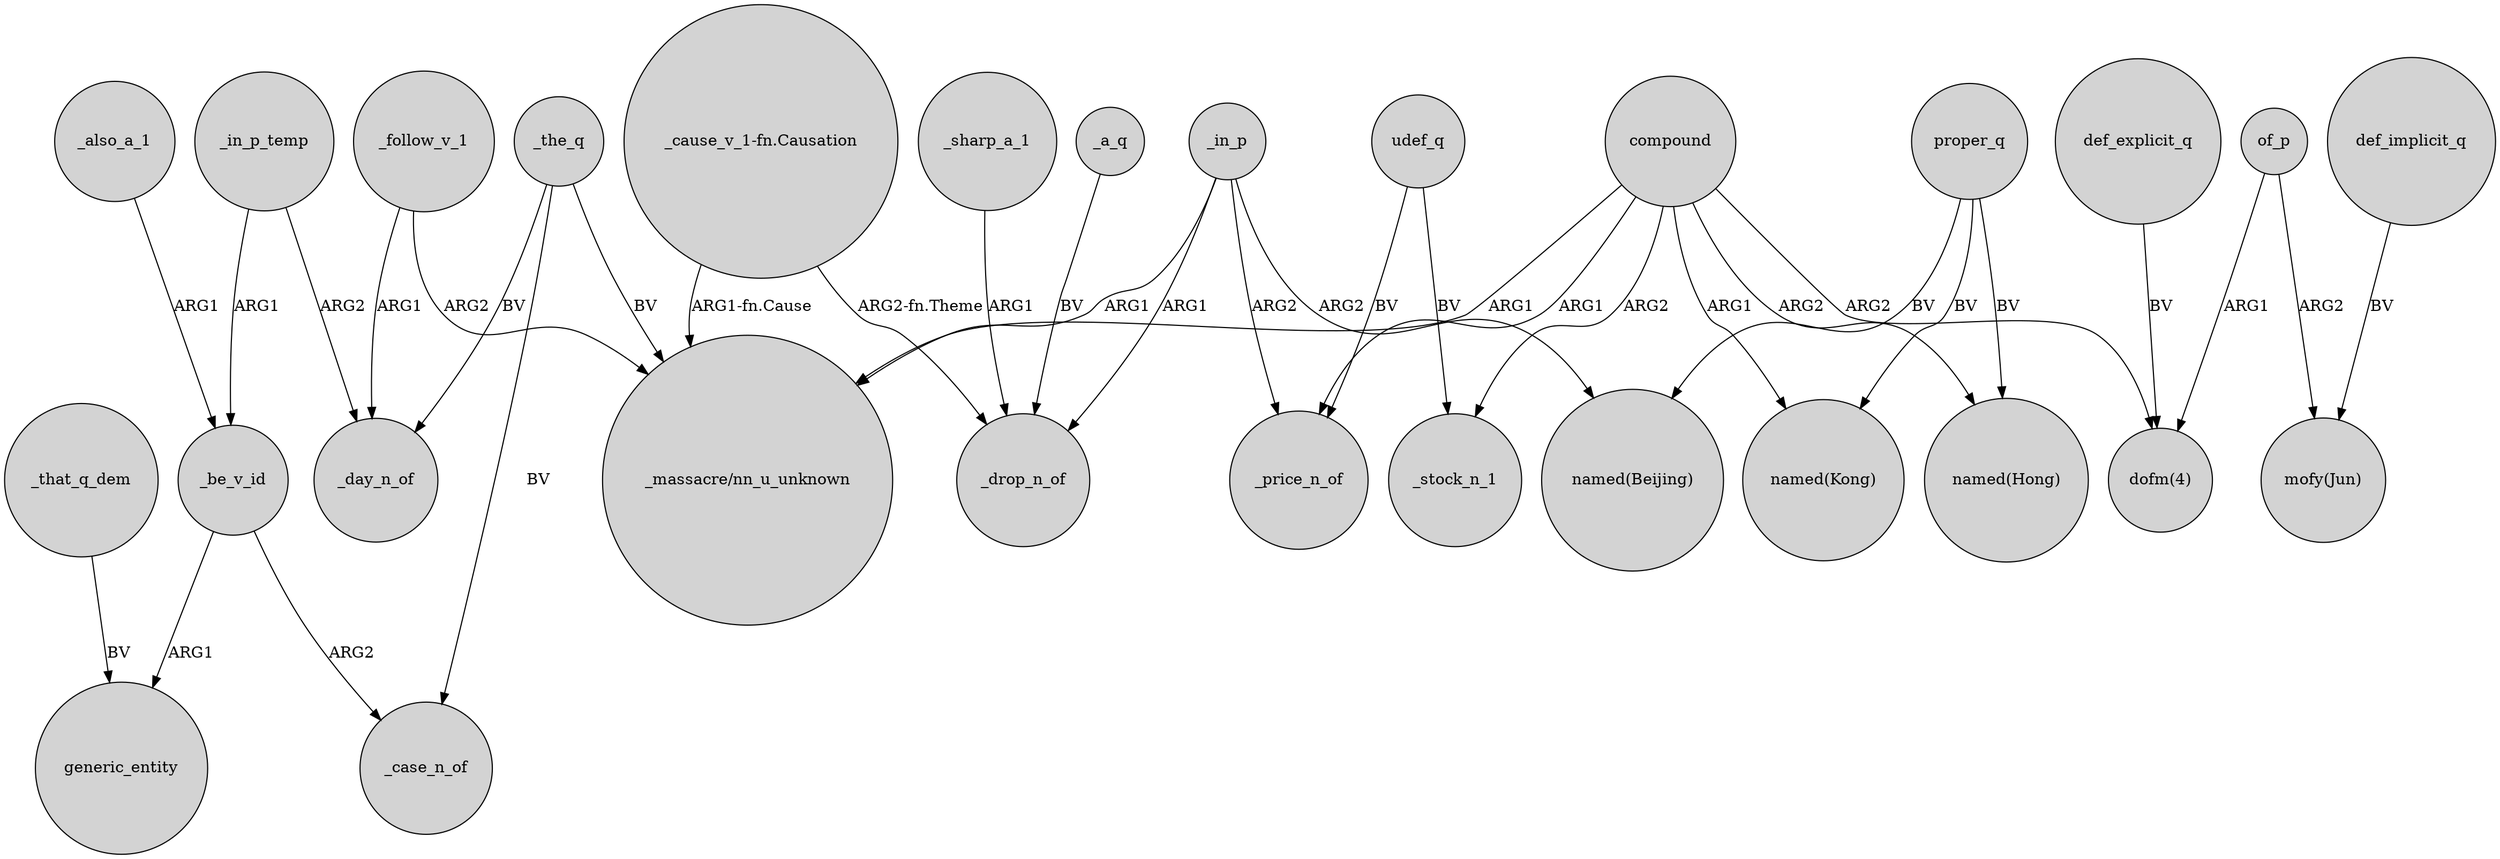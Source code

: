 digraph {
	node [shape=circle style=filled]
	"_cause_v_1-fn.Causation" -> "_massacre/nn_u_unknown" [label="ARG1-fn.Cause"]
	udef_q -> _price_n_of [label=BV]
	_follow_v_1 -> "_massacre/nn_u_unknown" [label=ARG2]
	_that_q_dem -> generic_entity [label=BV]
	compound -> "dofm(4)" [label=ARG2]
	def_explicit_q -> "dofm(4)" [label=BV]
	of_p -> "mofy(Jun)" [label=ARG2]
	_in_p_temp -> _be_v_id [label=ARG1]
	_in_p -> "_massacre/nn_u_unknown" [label=ARG1]
	_the_q -> _case_n_of [label=BV]
	_in_p -> _drop_n_of [label=ARG1]
	_a_q -> _drop_n_of [label=BV]
	compound -> "named(Hong)" [label=ARG2]
	_be_v_id -> generic_entity [label=ARG1]
	_follow_v_1 -> _day_n_of [label=ARG1]
	"_cause_v_1-fn.Causation" -> _drop_n_of [label="ARG2-fn.Theme"]
	proper_q -> "named(Hong)" [label=BV]
	_also_a_1 -> _be_v_id [label=ARG1]
	compound -> _stock_n_1 [label=ARG2]
	_the_q -> "_massacre/nn_u_unknown" [label=BV]
	def_implicit_q -> "mofy(Jun)" [label=BV]
	_the_q -> _day_n_of [label=BV]
	_in_p_temp -> _day_n_of [label=ARG2]
	udef_q -> _stock_n_1 [label=BV]
	_sharp_a_1 -> _drop_n_of [label=ARG1]
	proper_q -> "named(Kong)" [label=BV]
	compound -> "_massacre/nn_u_unknown" [label=ARG1]
	_in_p -> _price_n_of [label=ARG2]
	compound -> _price_n_of [label=ARG1]
	_be_v_id -> _case_n_of [label=ARG2]
	compound -> "named(Kong)" [label=ARG1]
	of_p -> "dofm(4)" [label=ARG1]
	_in_p -> "named(Beijing)" [label=ARG2]
	proper_q -> "named(Beijing)" [label=BV]
}
